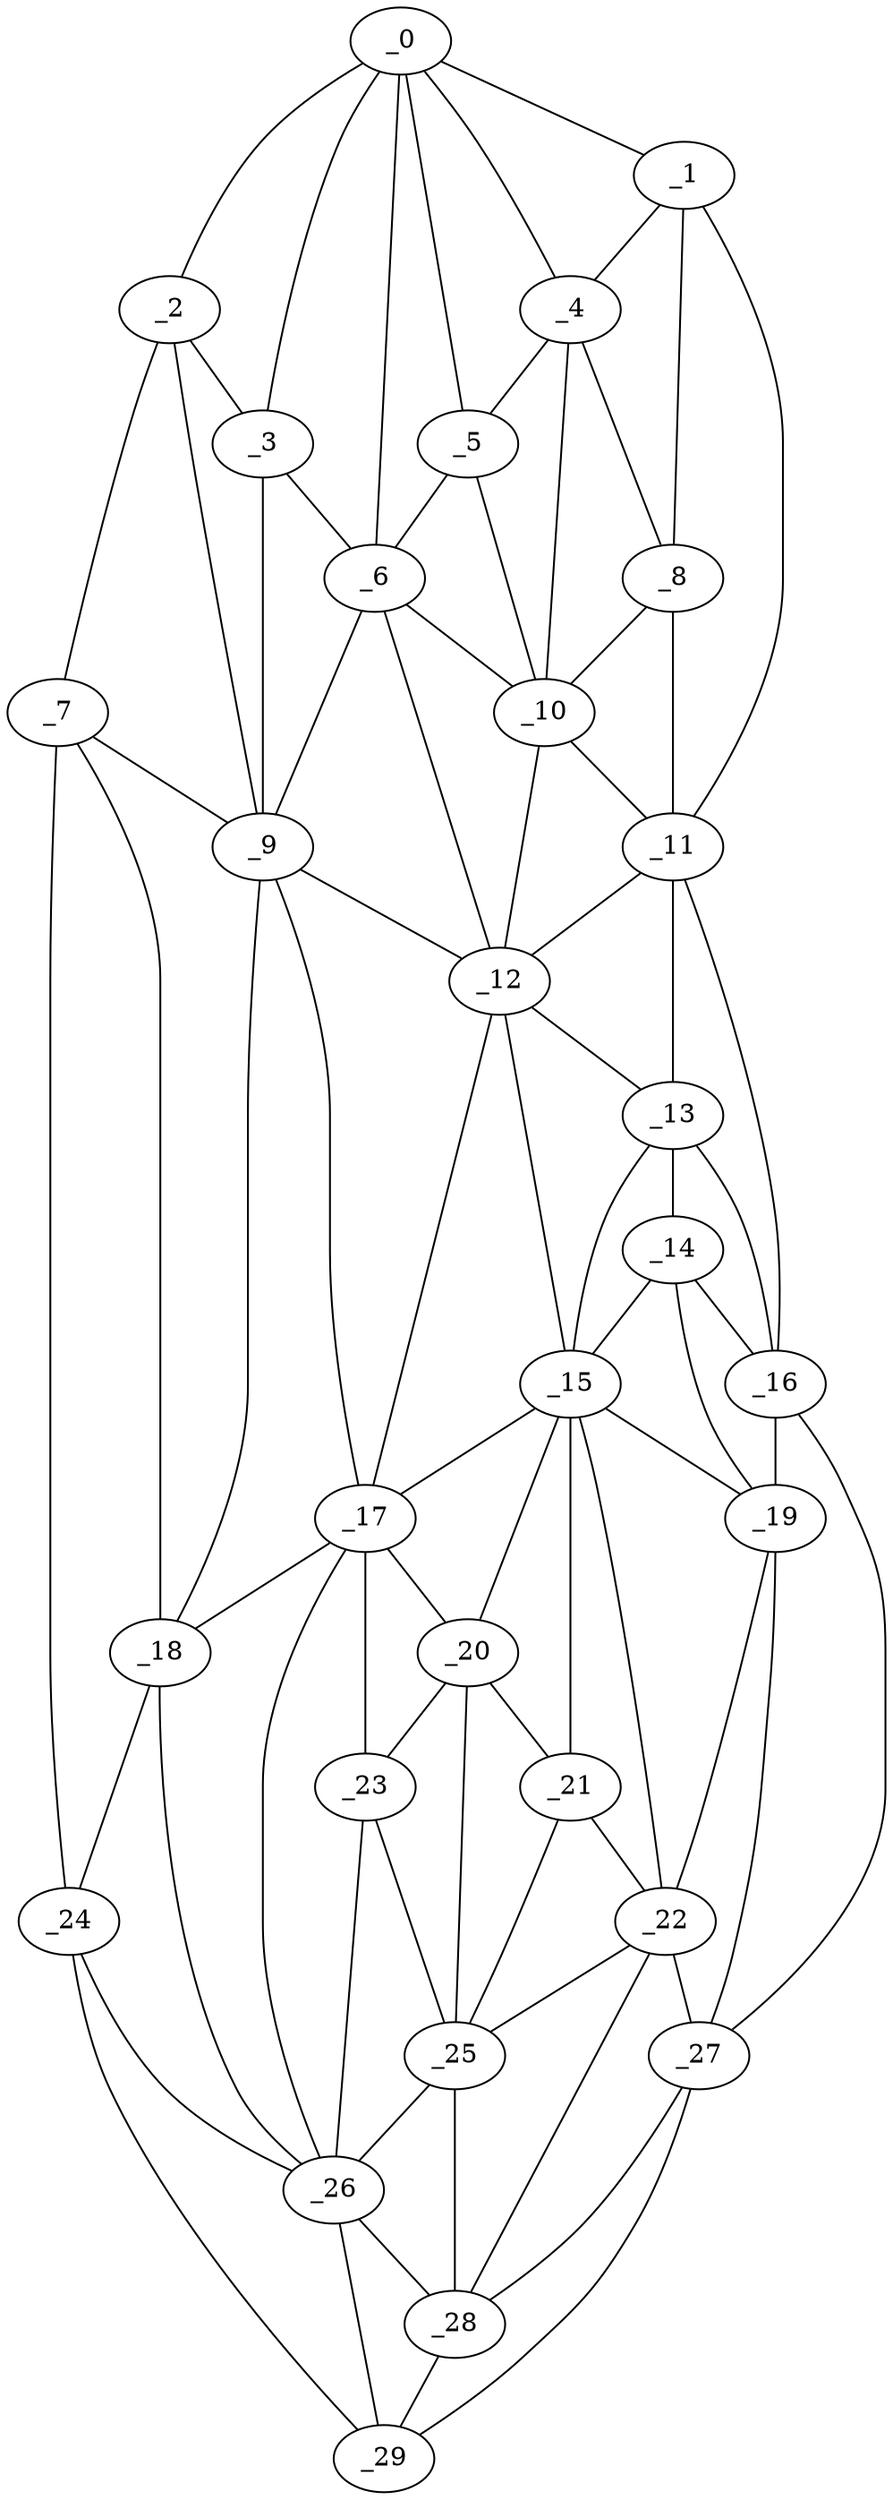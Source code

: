 graph "obj60__185.gxl" {
	_0	 [x=5,
		y=49];
	_1	 [x=12,
		y=28];
	_0 -- _1	 [valence=1];
	_2	 [x=18,
		y=99];
	_0 -- _2	 [valence=1];
	_3	 [x=23,
		y=73];
	_0 -- _3	 [valence=1];
	_4	 [x=32,
		y=44];
	_0 -- _4	 [valence=2];
	_5	 [x=33,
		y=53];
	_0 -- _5	 [valence=2];
	_6	 [x=33,
		y=60];
	_0 -- _6	 [valence=2];
	_1 -- _4	 [valence=1];
	_8	 [x=36,
		y=37];
	_1 -- _8	 [valence=2];
	_11	 [x=49,
		y=26];
	_1 -- _11	 [valence=1];
	_2 -- _3	 [valence=2];
	_7	 [x=35,
		y=100];
	_2 -- _7	 [valence=1];
	_9	 [x=37,
		y=80];
	_2 -- _9	 [valence=2];
	_3 -- _6	 [valence=2];
	_3 -- _9	 [valence=1];
	_4 -- _5	 [valence=2];
	_4 -- _8	 [valence=2];
	_10	 [x=48,
		y=43];
	_4 -- _10	 [valence=2];
	_5 -- _6	 [valence=2];
	_5 -- _10	 [valence=2];
	_6 -- _9	 [valence=2];
	_6 -- _10	 [valence=2];
	_12	 [x=58,
		y=43];
	_6 -- _12	 [valence=2];
	_7 -- _9	 [valence=1];
	_18	 [x=85,
		y=100];
	_7 -- _18	 [valence=2];
	_24	 [x=106,
		y=103];
	_7 -- _24	 [valence=1];
	_8 -- _10	 [valence=1];
	_8 -- _11	 [valence=1];
	_9 -- _12	 [valence=1];
	_17	 [x=85,
		y=83];
	_9 -- _17	 [valence=2];
	_9 -- _18	 [valence=2];
	_10 -- _11	 [valence=2];
	_10 -- _12	 [valence=1];
	_11 -- _12	 [valence=2];
	_13	 [x=70,
		y=43];
	_11 -- _13	 [valence=2];
	_16	 [x=80,
		y=27];
	_11 -- _16	 [valence=1];
	_12 -- _13	 [valence=1];
	_15	 [x=78,
		y=47];
	_12 -- _15	 [valence=2];
	_12 -- _17	 [valence=2];
	_14	 [x=78,
		y=40];
	_13 -- _14	 [valence=2];
	_13 -- _15	 [valence=2];
	_13 -- _16	 [valence=2];
	_14 -- _15	 [valence=1];
	_14 -- _16	 [valence=1];
	_19	 [x=89,
		y=39];
	_14 -- _19	 [valence=2];
	_15 -- _17	 [valence=1];
	_15 -- _19	 [valence=2];
	_20	 [x=92,
		y=61];
	_15 -- _20	 [valence=2];
	_21	 [x=93,
		y=57];
	_15 -- _21	 [valence=2];
	_22	 [x=95,
		y=48];
	_15 -- _22	 [valence=2];
	_16 -- _19	 [valence=2];
	_27	 [x=118,
		y=33];
	_16 -- _27	 [valence=1];
	_17 -- _18	 [valence=2];
	_17 -- _20	 [valence=2];
	_23	 [x=101,
		y=77];
	_17 -- _23	 [valence=2];
	_26	 [x=110,
		y=89];
	_17 -- _26	 [valence=2];
	_18 -- _24	 [valence=2];
	_18 -- _26	 [valence=1];
	_19 -- _22	 [valence=2];
	_19 -- _27	 [valence=1];
	_20 -- _21	 [valence=1];
	_20 -- _23	 [valence=2];
	_25	 [x=109,
		y=63];
	_20 -- _25	 [valence=2];
	_21 -- _22	 [valence=1];
	_21 -- _25	 [valence=2];
	_22 -- _25	 [valence=2];
	_22 -- _27	 [valence=2];
	_28	 [x=120,
		y=55];
	_22 -- _28	 [valence=1];
	_23 -- _25	 [valence=2];
	_23 -- _26	 [valence=2];
	_24 -- _26	 [valence=2];
	_29	 [x=124,
		y=48];
	_24 -- _29	 [valence=1];
	_25 -- _26	 [valence=2];
	_25 -- _28	 [valence=2];
	_26 -- _28	 [valence=1];
	_26 -- _29	 [valence=1];
	_27 -- _28	 [valence=1];
	_27 -- _29	 [valence=1];
	_28 -- _29	 [valence=2];
}
